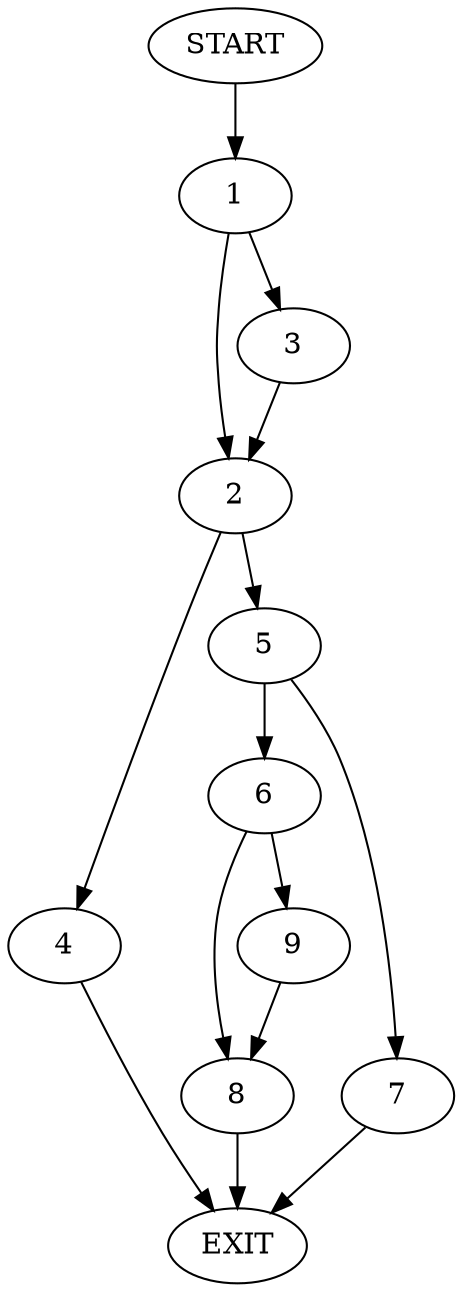digraph {
0 [label="START"]
10 [label="EXIT"]
0 -> 1
1 -> 2
1 -> 3
2 -> 4
2 -> 5
3 -> 2
5 -> 6
5 -> 7
4 -> 10
7 -> 10
6 -> 8
6 -> 9
9 -> 8
8 -> 10
}
